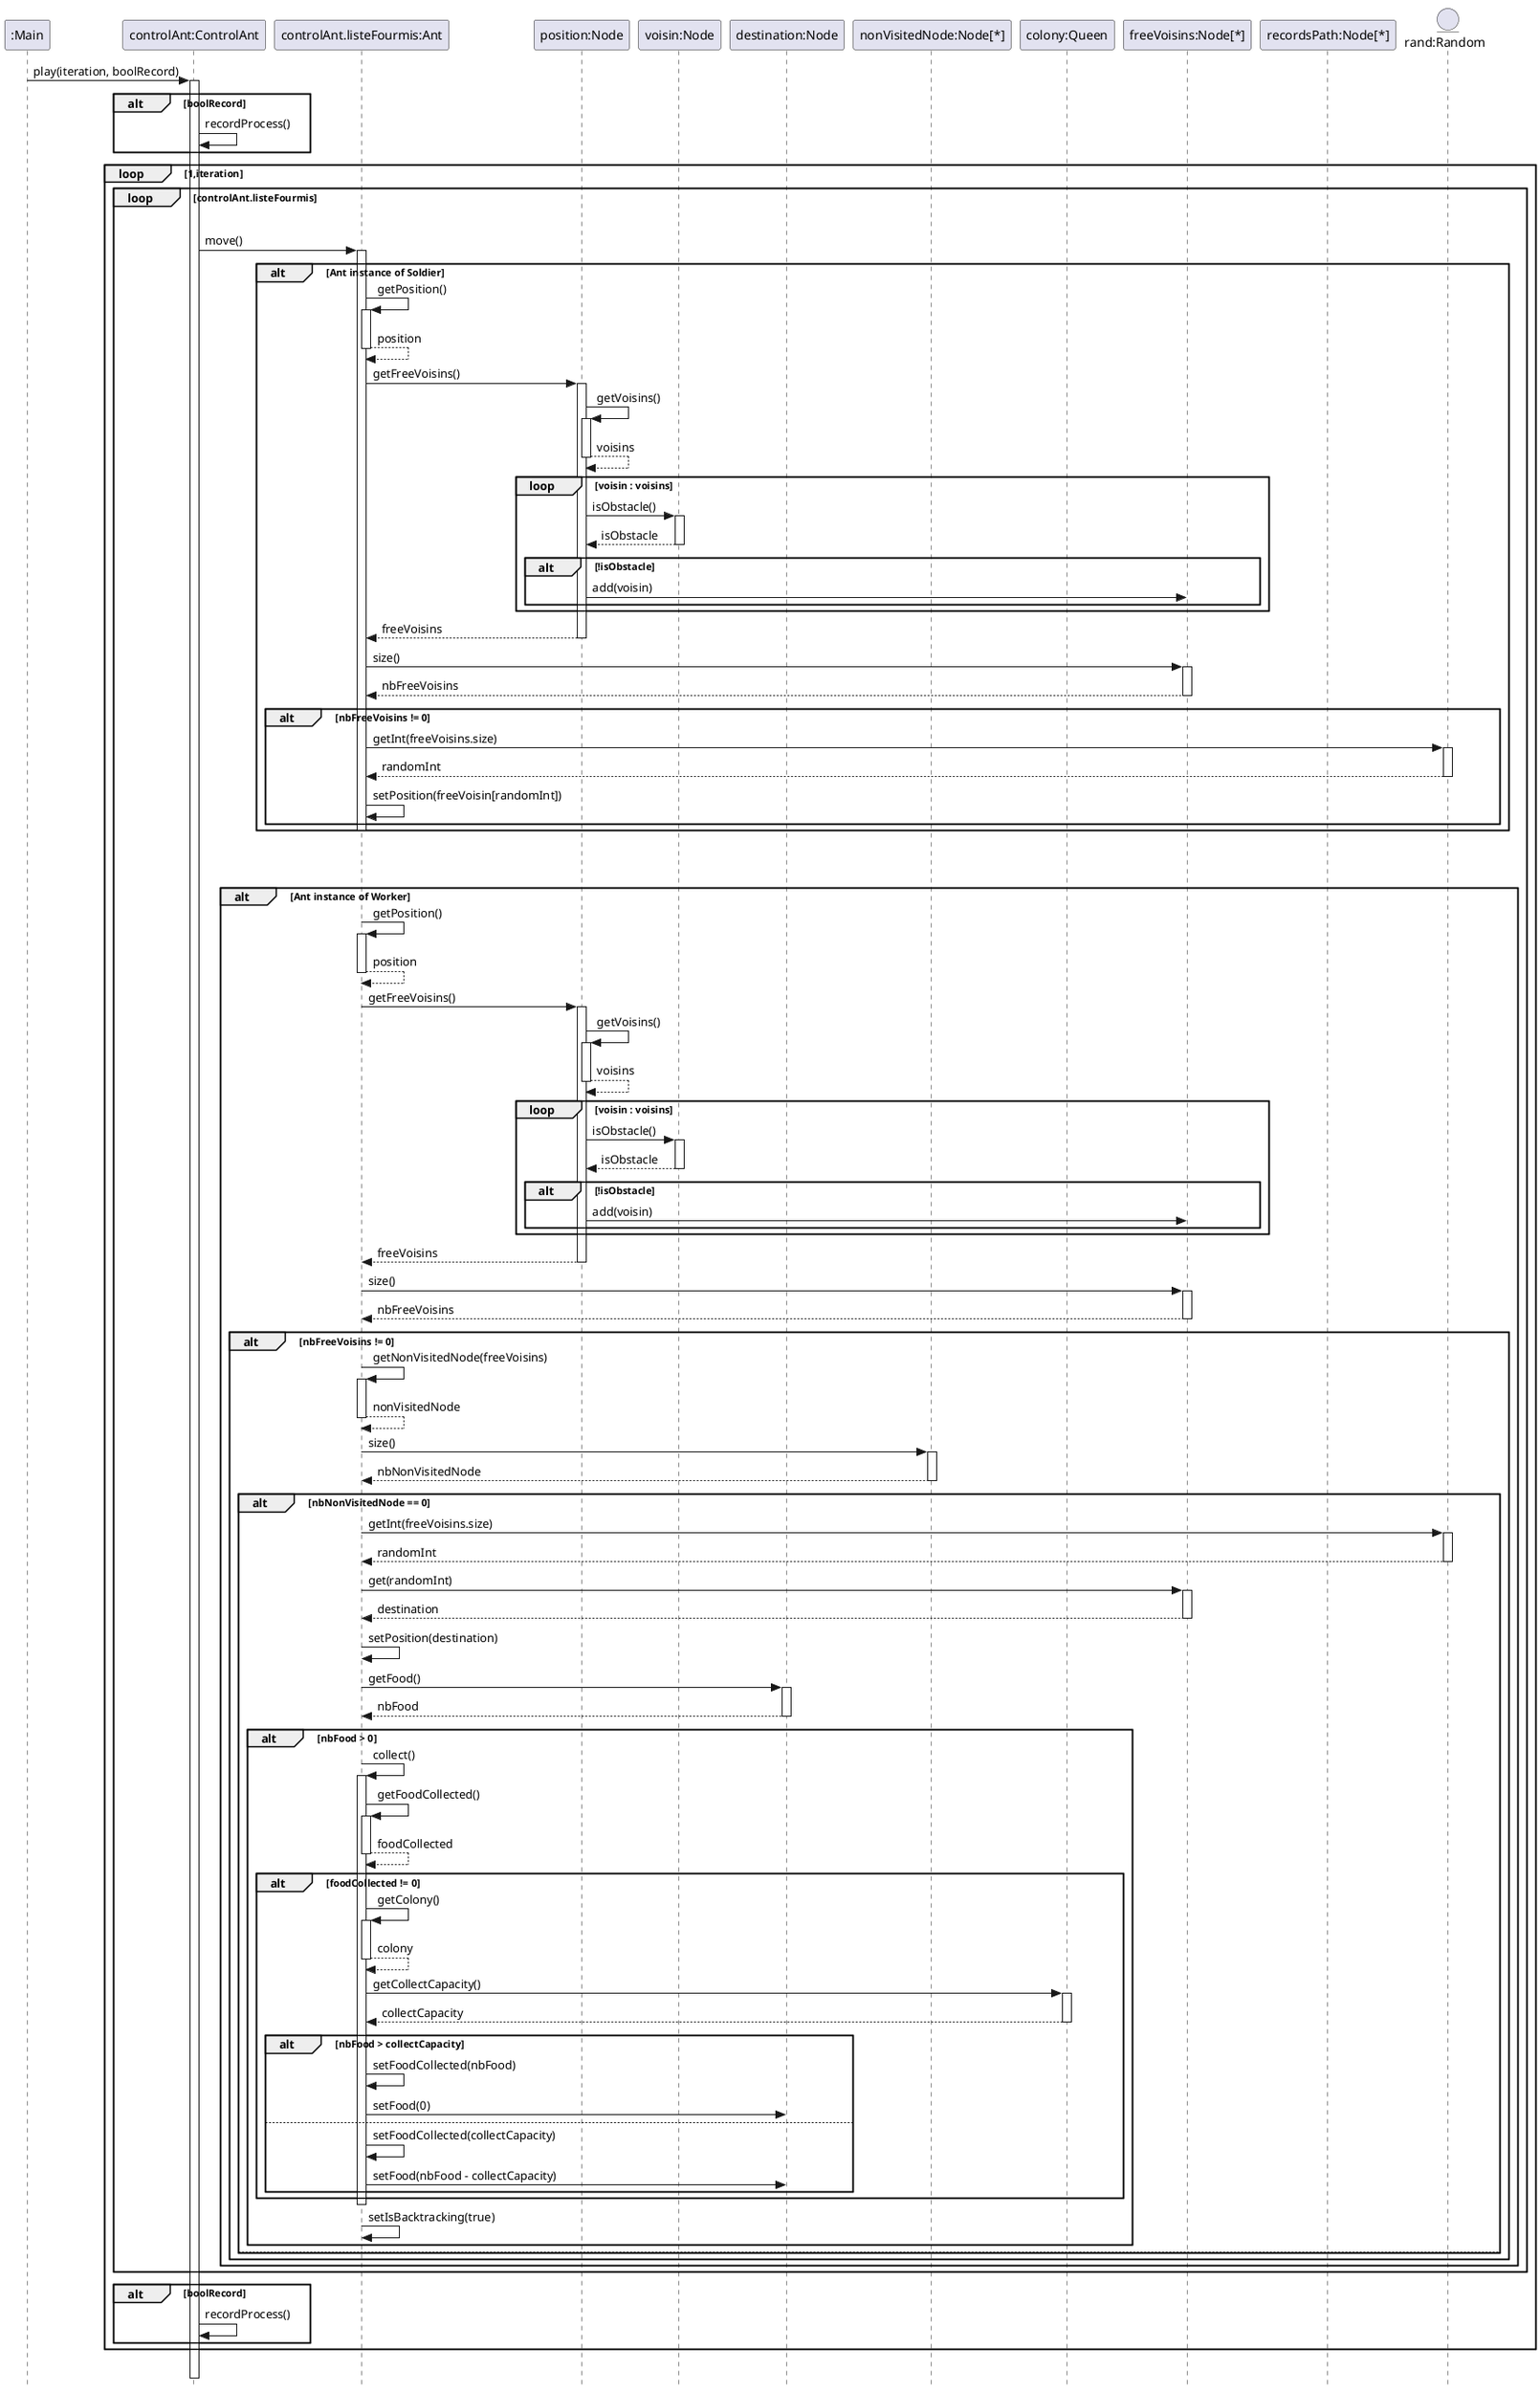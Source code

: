 @startuml
'https://plantuml.com/sequence-diagram
skinparam style strictuml
'autonumber
hide footbox

'title Méthode jouer()
participant ":Main" as main
participant "controlAnt:ControlAnt" as controlAnt
participant "controlAnt.listeFourmis:Ant" as ant
participant "position:Node" as position
participant "voisin:Node" as voisin
participant "destination:Node" as destination
participant "nonVisitedNode:Node[*]" as nonVisitedNode
participant "colony:Queen" as colony
participant "freeVoisins:Node[*]" as freeVoisins
participant "recordsPath:Node[*]" as recordsPath
entity "rand:Random" as random

'Pour le bitset.. prof a dit pas besoin
'participant ":Graphe" as graphe
'participant "bitPlay:BitSet[][]" as bitPlay
'participant "bitPlay[i][j]:BitSet" as bitSet

main -> controlAnt ++ : play(iteration, boolRecord)

    'Si le boolean est a true : enregistrement !
    alt boolRecord
                controlAnt -> controlAnt : recordProcess()
    end

    loop 1,iteration
        loop controlAnt.listeFourmis
        |||
            controlAnt -> ant ++ : move()
            alt Ant instance of Soldier

                ant -> ant  ++ : getPosition()
                return position

                ant -> position ++ : getFreeVoisins()
                    position -> position ++ : getVoisins()
                    return voisins
                    loop voisin : voisins

                    position -> voisin ++ : isObstacle()
                    return isObstacle

                        alt !isObstacle
                            position -> freeVoisins : add(voisin)
                        end
                    end
                return freeVoisins

                ant -> freeVoisins ++ : size()
                return nbFreeVoisins

                alt nbFreeVoisins != 0
                    'nextInt() en Java
                    ant -> random ++ : getInt(freeVoisins.size)
                    return randomInt

                    ant -> ant : setPosition(freeVoisin[randomInt])
                end
                deactivate ant
            end
            |||
            |||
            alt Ant instance of Worker

                            ant -> ant  ++ : getPosition()
                            return position

                            ant -> position ++ : getFreeVoisins()
                                position -> position ++ : getVoisins()
                                return voisins
                                loop voisin : voisins

                                position -> voisin ++ : isObstacle()
                                return isObstacle

                                    alt !isObstacle
                                        position -> freeVoisins : add(voisin)
                                    end
                                end
                            return freeVoisins

                            ant -> freeVoisins ++ : size()
                            return nbFreeVoisins






                            alt nbFreeVoisins != 0

                                ant -> ant ++ : getNonVisitedNode(freeVoisins)
                                '!!!!!!!!!!!!!!!!!!!!!!!!!!!!!!!!!!!!!!!!!!!!!!
                                return nonVisitedNode

                                ant -> nonVisitedNode ++ : size()
                                return nbNonVisitedNode

                                alt nbNonVisitedNode == 0
                                    'nextInt() en Java
                                    ant -> random ++ : getInt(freeVoisins.size)
                                    return randomInt

                                    ant -> freeVoisins ++ : get(randomInt)
                                    return destination

                                    ant -> ant : setPosition(destination)

                                    ant -> destination ++ : getFood()
                                    return nbFood

                                    alt nbFood > 0
                                        ant -> ant ++ : collect()
                                            ant -> ant ++ : getFoodCollected()
                                            return foodCollected

                                            alt foodCollected != 0
                                                ant -> ant ++ : getColony()
                                                return colony
                                                ant -> colony ++ : getCollectCapacity()
                                                return collectCapacity

                                                alt nbFood > collectCapacity
                                                    ant -> ant : setFoodCollected(nbFood)
                                                    ant -> destination : setFood(0)
                                                else
                                                    ant -> ant : setFoodCollected(collectCapacity)
                                                    ant -> destination : setFood(nbFood - collectCapacity)
                                                end
                                            end
                                        deactivate ant
                                        ant -> ant : setIsBacktracking(true)
                                    'fin nbFood >0
                                    end

                                else

                                end


                            end


                            deactivate ant
                        end
        end

        alt boolRecord
            controlAnt -> controlAnt : recordProcess()
        end
    end
|||
    'controlFourmi -> graphe ++ : getHeight
    'return height
    'controlFourmi -> graphe ++ : getWidth
    'return width

    'create bitPlay
    'controlFourmi -->> bitPlay : instanciate(height, width)
        'loop height
            'loop width
                'create bitSet
                'controlFourmi -->> bitSet : instanciate(7)

                'controlFourmi -> graphe ++ : getNoeud(height,width)
                'return noeud
                'alt noeud.getNoeudState == STATE.ANTHILL
                    'controlFourmi -> bitSet : set(0,true)
                'end
                'alt noeud.getNoeudState == STATE.ANTHILL
                    'controlFourmi -> bitSet : set(0,true)
                'end
            'end
            'return bitPlay
        'end

deactivate controlAnt



@enduml